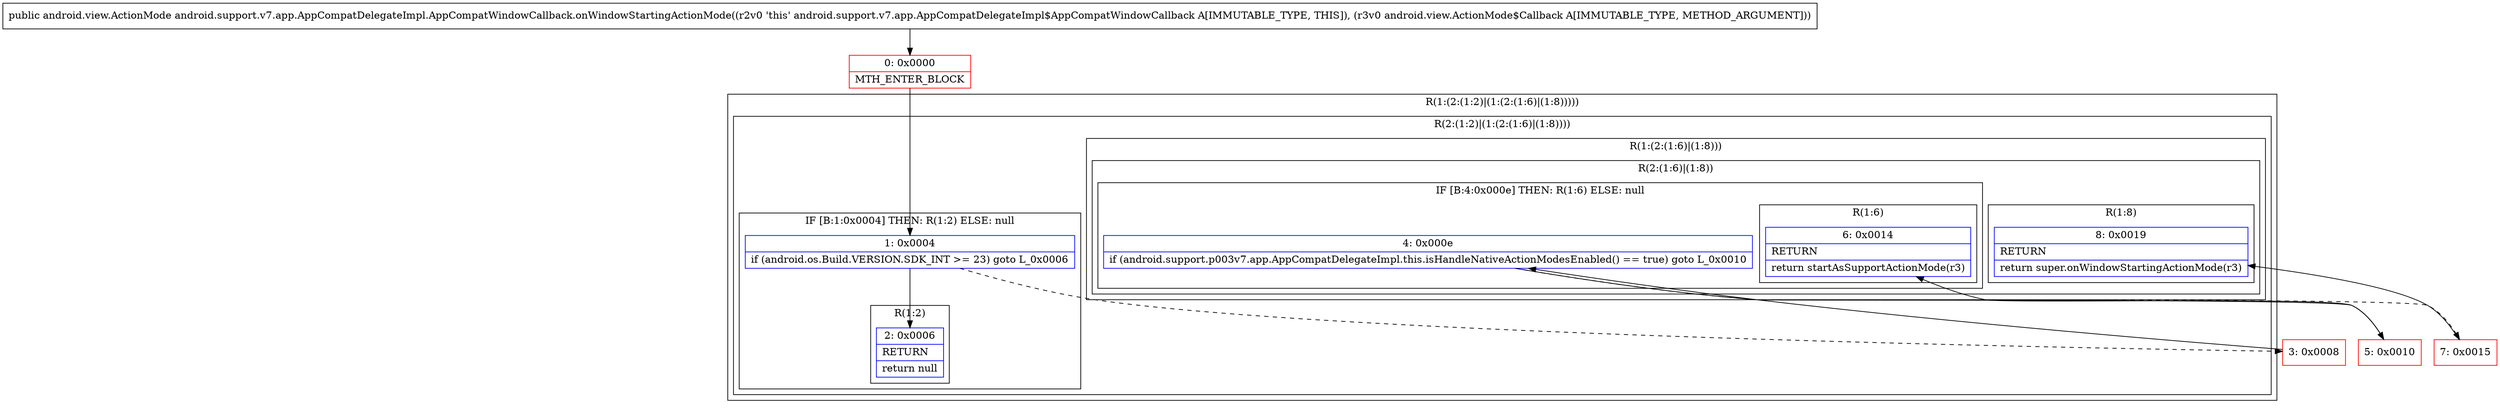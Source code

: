digraph "CFG forandroid.support.v7.app.AppCompatDelegateImpl.AppCompatWindowCallback.onWindowStartingActionMode(Landroid\/view\/ActionMode$Callback;)Landroid\/view\/ActionMode;" {
subgraph cluster_Region_1793080167 {
label = "R(1:(2:(1:2)|(1:(2:(1:6)|(1:8)))))";
node [shape=record,color=blue];
subgraph cluster_Region_1958277113 {
label = "R(2:(1:2)|(1:(2:(1:6)|(1:8))))";
node [shape=record,color=blue];
subgraph cluster_IfRegion_1344995416 {
label = "IF [B:1:0x0004] THEN: R(1:2) ELSE: null";
node [shape=record,color=blue];
Node_1 [shape=record,label="{1\:\ 0x0004|if (android.os.Build.VERSION.SDK_INT \>= 23) goto L_0x0006\l}"];
subgraph cluster_Region_2137356219 {
label = "R(1:2)";
node [shape=record,color=blue];
Node_2 [shape=record,label="{2\:\ 0x0006|RETURN\l|return null\l}"];
}
}
subgraph cluster_Region_339038259 {
label = "R(1:(2:(1:6)|(1:8)))";
node [shape=record,color=blue];
subgraph cluster_Region_667001451 {
label = "R(2:(1:6)|(1:8))";
node [shape=record,color=blue];
subgraph cluster_IfRegion_803233547 {
label = "IF [B:4:0x000e] THEN: R(1:6) ELSE: null";
node [shape=record,color=blue];
Node_4 [shape=record,label="{4\:\ 0x000e|if (android.support.p003v7.app.AppCompatDelegateImpl.this.isHandleNativeActionModesEnabled() == true) goto L_0x0010\l}"];
subgraph cluster_Region_2079079907 {
label = "R(1:6)";
node [shape=record,color=blue];
Node_6 [shape=record,label="{6\:\ 0x0014|RETURN\l|return startAsSupportActionMode(r3)\l}"];
}
}
subgraph cluster_Region_1164332645 {
label = "R(1:8)";
node [shape=record,color=blue];
Node_8 [shape=record,label="{8\:\ 0x0019|RETURN\l|return super.onWindowStartingActionMode(r3)\l}"];
}
}
}
}
}
Node_0 [shape=record,color=red,label="{0\:\ 0x0000|MTH_ENTER_BLOCK\l}"];
Node_3 [shape=record,color=red,label="{3\:\ 0x0008}"];
Node_5 [shape=record,color=red,label="{5\:\ 0x0010}"];
Node_7 [shape=record,color=red,label="{7\:\ 0x0015}"];
MethodNode[shape=record,label="{public android.view.ActionMode android.support.v7.app.AppCompatDelegateImpl.AppCompatWindowCallback.onWindowStartingActionMode((r2v0 'this' android.support.v7.app.AppCompatDelegateImpl$AppCompatWindowCallback A[IMMUTABLE_TYPE, THIS]), (r3v0 android.view.ActionMode$Callback A[IMMUTABLE_TYPE, METHOD_ARGUMENT])) }"];
MethodNode -> Node_0;
Node_1 -> Node_2;
Node_1 -> Node_3[style=dashed];
Node_4 -> Node_5;
Node_4 -> Node_7[style=dashed];
Node_0 -> Node_1;
Node_3 -> Node_4;
Node_5 -> Node_6;
Node_7 -> Node_8;
}

